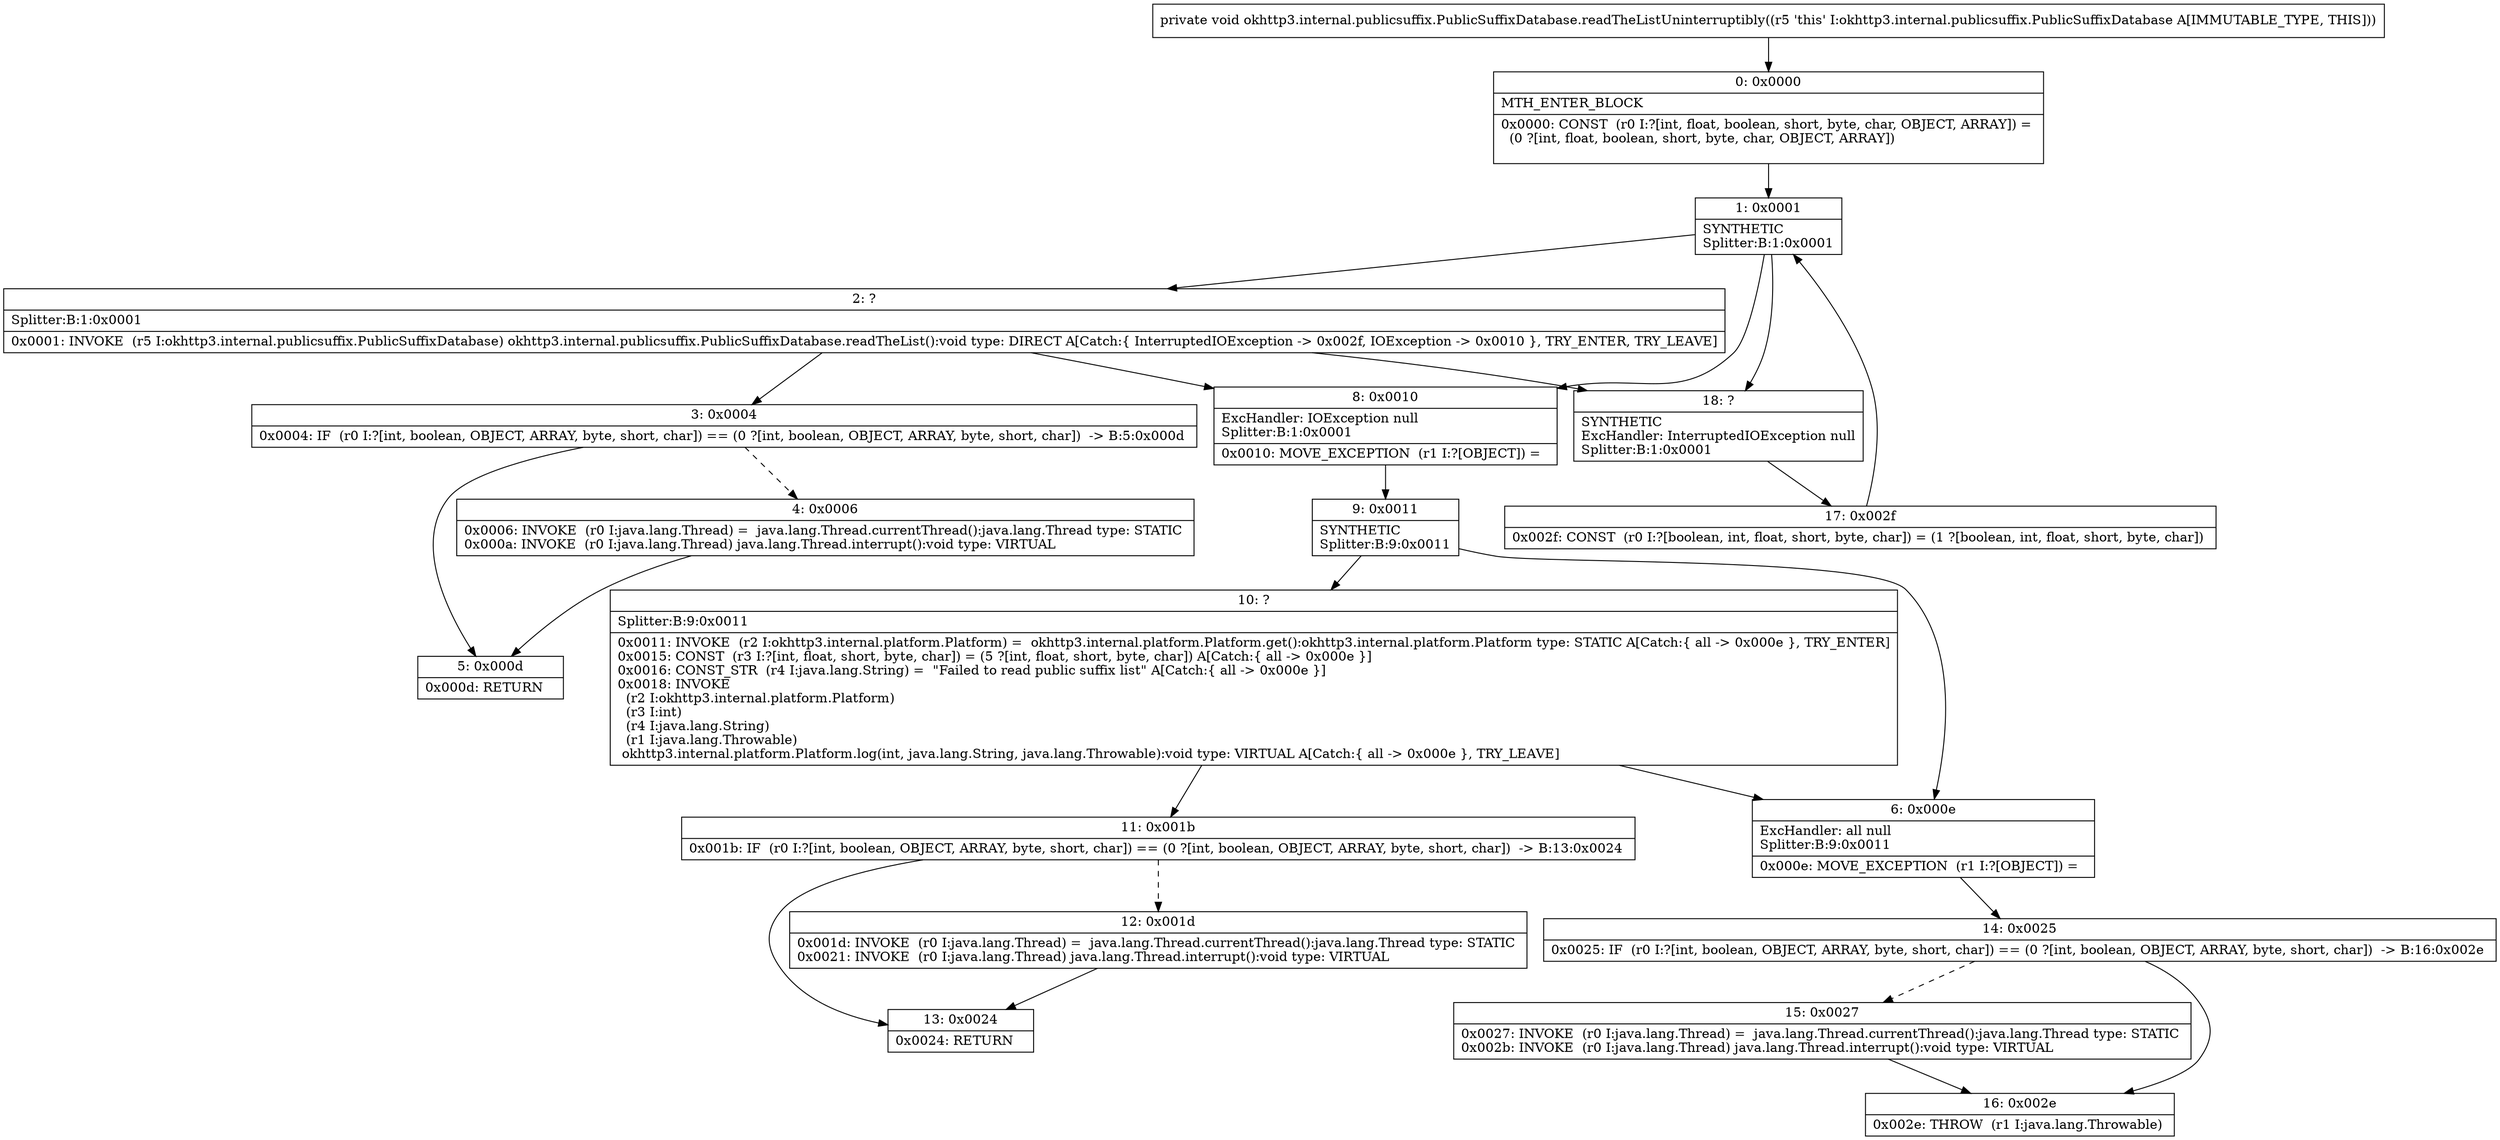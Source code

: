 digraph "CFG forokhttp3.internal.publicsuffix.PublicSuffixDatabase.readTheListUninterruptibly()V" {
Node_0 [shape=record,label="{0\:\ 0x0000|MTH_ENTER_BLOCK\l|0x0000: CONST  (r0 I:?[int, float, boolean, short, byte, char, OBJECT, ARRAY]) = \l  (0 ?[int, float, boolean, short, byte, char, OBJECT, ARRAY])\l \l}"];
Node_1 [shape=record,label="{1\:\ 0x0001|SYNTHETIC\lSplitter:B:1:0x0001\l}"];
Node_2 [shape=record,label="{2\:\ ?|Splitter:B:1:0x0001\l|0x0001: INVOKE  (r5 I:okhttp3.internal.publicsuffix.PublicSuffixDatabase) okhttp3.internal.publicsuffix.PublicSuffixDatabase.readTheList():void type: DIRECT A[Catch:\{ InterruptedIOException \-\> 0x002f, IOException \-\> 0x0010 \}, TRY_ENTER, TRY_LEAVE]\l}"];
Node_3 [shape=record,label="{3\:\ 0x0004|0x0004: IF  (r0 I:?[int, boolean, OBJECT, ARRAY, byte, short, char]) == (0 ?[int, boolean, OBJECT, ARRAY, byte, short, char])  \-\> B:5:0x000d \l}"];
Node_4 [shape=record,label="{4\:\ 0x0006|0x0006: INVOKE  (r0 I:java.lang.Thread) =  java.lang.Thread.currentThread():java.lang.Thread type: STATIC \l0x000a: INVOKE  (r0 I:java.lang.Thread) java.lang.Thread.interrupt():void type: VIRTUAL \l}"];
Node_5 [shape=record,label="{5\:\ 0x000d|0x000d: RETURN   \l}"];
Node_6 [shape=record,label="{6\:\ 0x000e|ExcHandler: all null\lSplitter:B:9:0x0011\l|0x000e: MOVE_EXCEPTION  (r1 I:?[OBJECT]) =  \l}"];
Node_8 [shape=record,label="{8\:\ 0x0010|ExcHandler: IOException null\lSplitter:B:1:0x0001\l|0x0010: MOVE_EXCEPTION  (r1 I:?[OBJECT]) =  \l}"];
Node_9 [shape=record,label="{9\:\ 0x0011|SYNTHETIC\lSplitter:B:9:0x0011\l}"];
Node_10 [shape=record,label="{10\:\ ?|Splitter:B:9:0x0011\l|0x0011: INVOKE  (r2 I:okhttp3.internal.platform.Platform) =  okhttp3.internal.platform.Platform.get():okhttp3.internal.platform.Platform type: STATIC A[Catch:\{ all \-\> 0x000e \}, TRY_ENTER]\l0x0015: CONST  (r3 I:?[int, float, short, byte, char]) = (5 ?[int, float, short, byte, char]) A[Catch:\{ all \-\> 0x000e \}]\l0x0016: CONST_STR  (r4 I:java.lang.String) =  \"Failed to read public suffix list\" A[Catch:\{ all \-\> 0x000e \}]\l0x0018: INVOKE  \l  (r2 I:okhttp3.internal.platform.Platform)\l  (r3 I:int)\l  (r4 I:java.lang.String)\l  (r1 I:java.lang.Throwable)\l okhttp3.internal.platform.Platform.log(int, java.lang.String, java.lang.Throwable):void type: VIRTUAL A[Catch:\{ all \-\> 0x000e \}, TRY_LEAVE]\l}"];
Node_11 [shape=record,label="{11\:\ 0x001b|0x001b: IF  (r0 I:?[int, boolean, OBJECT, ARRAY, byte, short, char]) == (0 ?[int, boolean, OBJECT, ARRAY, byte, short, char])  \-\> B:13:0x0024 \l}"];
Node_12 [shape=record,label="{12\:\ 0x001d|0x001d: INVOKE  (r0 I:java.lang.Thread) =  java.lang.Thread.currentThread():java.lang.Thread type: STATIC \l0x0021: INVOKE  (r0 I:java.lang.Thread) java.lang.Thread.interrupt():void type: VIRTUAL \l}"];
Node_13 [shape=record,label="{13\:\ 0x0024|0x0024: RETURN   \l}"];
Node_14 [shape=record,label="{14\:\ 0x0025|0x0025: IF  (r0 I:?[int, boolean, OBJECT, ARRAY, byte, short, char]) == (0 ?[int, boolean, OBJECT, ARRAY, byte, short, char])  \-\> B:16:0x002e \l}"];
Node_15 [shape=record,label="{15\:\ 0x0027|0x0027: INVOKE  (r0 I:java.lang.Thread) =  java.lang.Thread.currentThread():java.lang.Thread type: STATIC \l0x002b: INVOKE  (r0 I:java.lang.Thread) java.lang.Thread.interrupt():void type: VIRTUAL \l}"];
Node_16 [shape=record,label="{16\:\ 0x002e|0x002e: THROW  (r1 I:java.lang.Throwable) \l}"];
Node_17 [shape=record,label="{17\:\ 0x002f|0x002f: CONST  (r0 I:?[boolean, int, float, short, byte, char]) = (1 ?[boolean, int, float, short, byte, char]) \l}"];
Node_18 [shape=record,label="{18\:\ ?|SYNTHETIC\lExcHandler: InterruptedIOException null\lSplitter:B:1:0x0001\l}"];
MethodNode[shape=record,label="{private void okhttp3.internal.publicsuffix.PublicSuffixDatabase.readTheListUninterruptibly((r5 'this' I:okhttp3.internal.publicsuffix.PublicSuffixDatabase A[IMMUTABLE_TYPE, THIS])) }"];
MethodNode -> Node_0;
Node_0 -> Node_1;
Node_1 -> Node_2;
Node_1 -> Node_18;
Node_1 -> Node_8;
Node_2 -> Node_3;
Node_2 -> Node_18;
Node_2 -> Node_8;
Node_3 -> Node_4[style=dashed];
Node_3 -> Node_5;
Node_4 -> Node_5;
Node_6 -> Node_14;
Node_8 -> Node_9;
Node_9 -> Node_10;
Node_9 -> Node_6;
Node_10 -> Node_11;
Node_10 -> Node_6;
Node_11 -> Node_12[style=dashed];
Node_11 -> Node_13;
Node_12 -> Node_13;
Node_14 -> Node_15[style=dashed];
Node_14 -> Node_16;
Node_15 -> Node_16;
Node_17 -> Node_1;
Node_18 -> Node_17;
}

